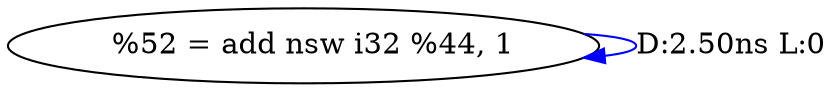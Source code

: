 digraph {
Node0x41030a0[label="  %52 = add nsw i32 %44, 1"];
Node0x41030a0 -> Node0x41030a0[label="D:2.50ns L:0",color=blue];
}
